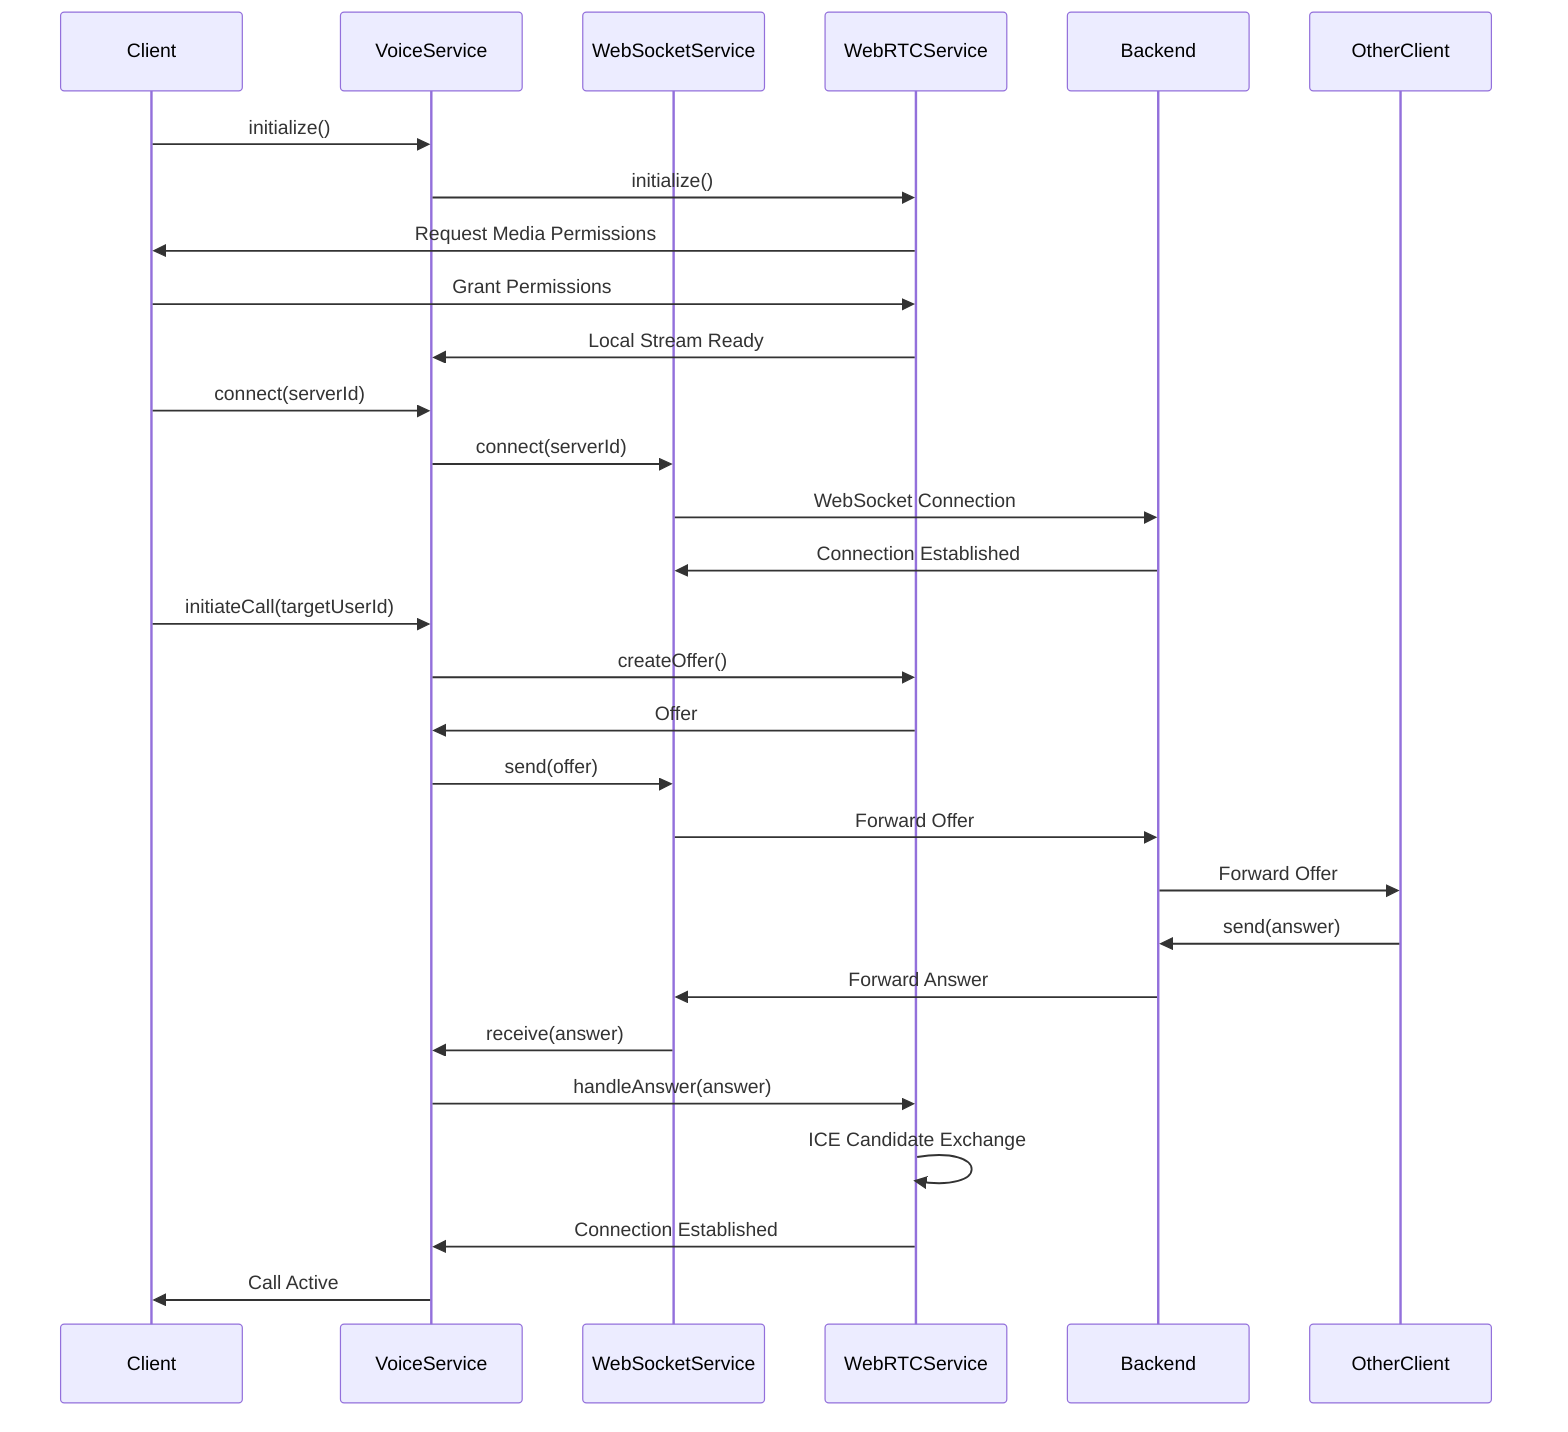 sequenceDiagram
    participant Client
    participant VoiceService
    participant WebSocketService
    participant WebRTCService
    participant Backend
    participant OtherClient

    Client->>VoiceService: initialize()
    VoiceService->>WebRTCService: initialize()
    WebRTCService->>Client: Request Media Permissions
    Client->>WebRTCService: Grant Permissions
    WebRTCService->>VoiceService: Local Stream Ready
    
    Client->>VoiceService: connect(serverId)
    VoiceService->>WebSocketService: connect(serverId)
    WebSocketService->>Backend: WebSocket Connection
    Backend->>WebSocketService: Connection Established
    
    Client->>VoiceService: initiateCall(targetUserId)
    VoiceService->>WebRTCService: createOffer()
    WebRTCService->>VoiceService: Offer
    VoiceService->>WebSocketService: send(offer)
    WebSocketService->>Backend: Forward Offer
    Backend->>OtherClient: Forward Offer
    
    OtherClient->>Backend: send(answer)
    Backend->>WebSocketService: Forward Answer
    WebSocketService->>VoiceService: receive(answer)
    VoiceService->>WebRTCService: handleAnswer(answer)
    
    WebRTCService->>WebRTCService: ICE Candidate Exchange
    WebRTCService->>VoiceService: Connection Established
    VoiceService->>Client: Call Active